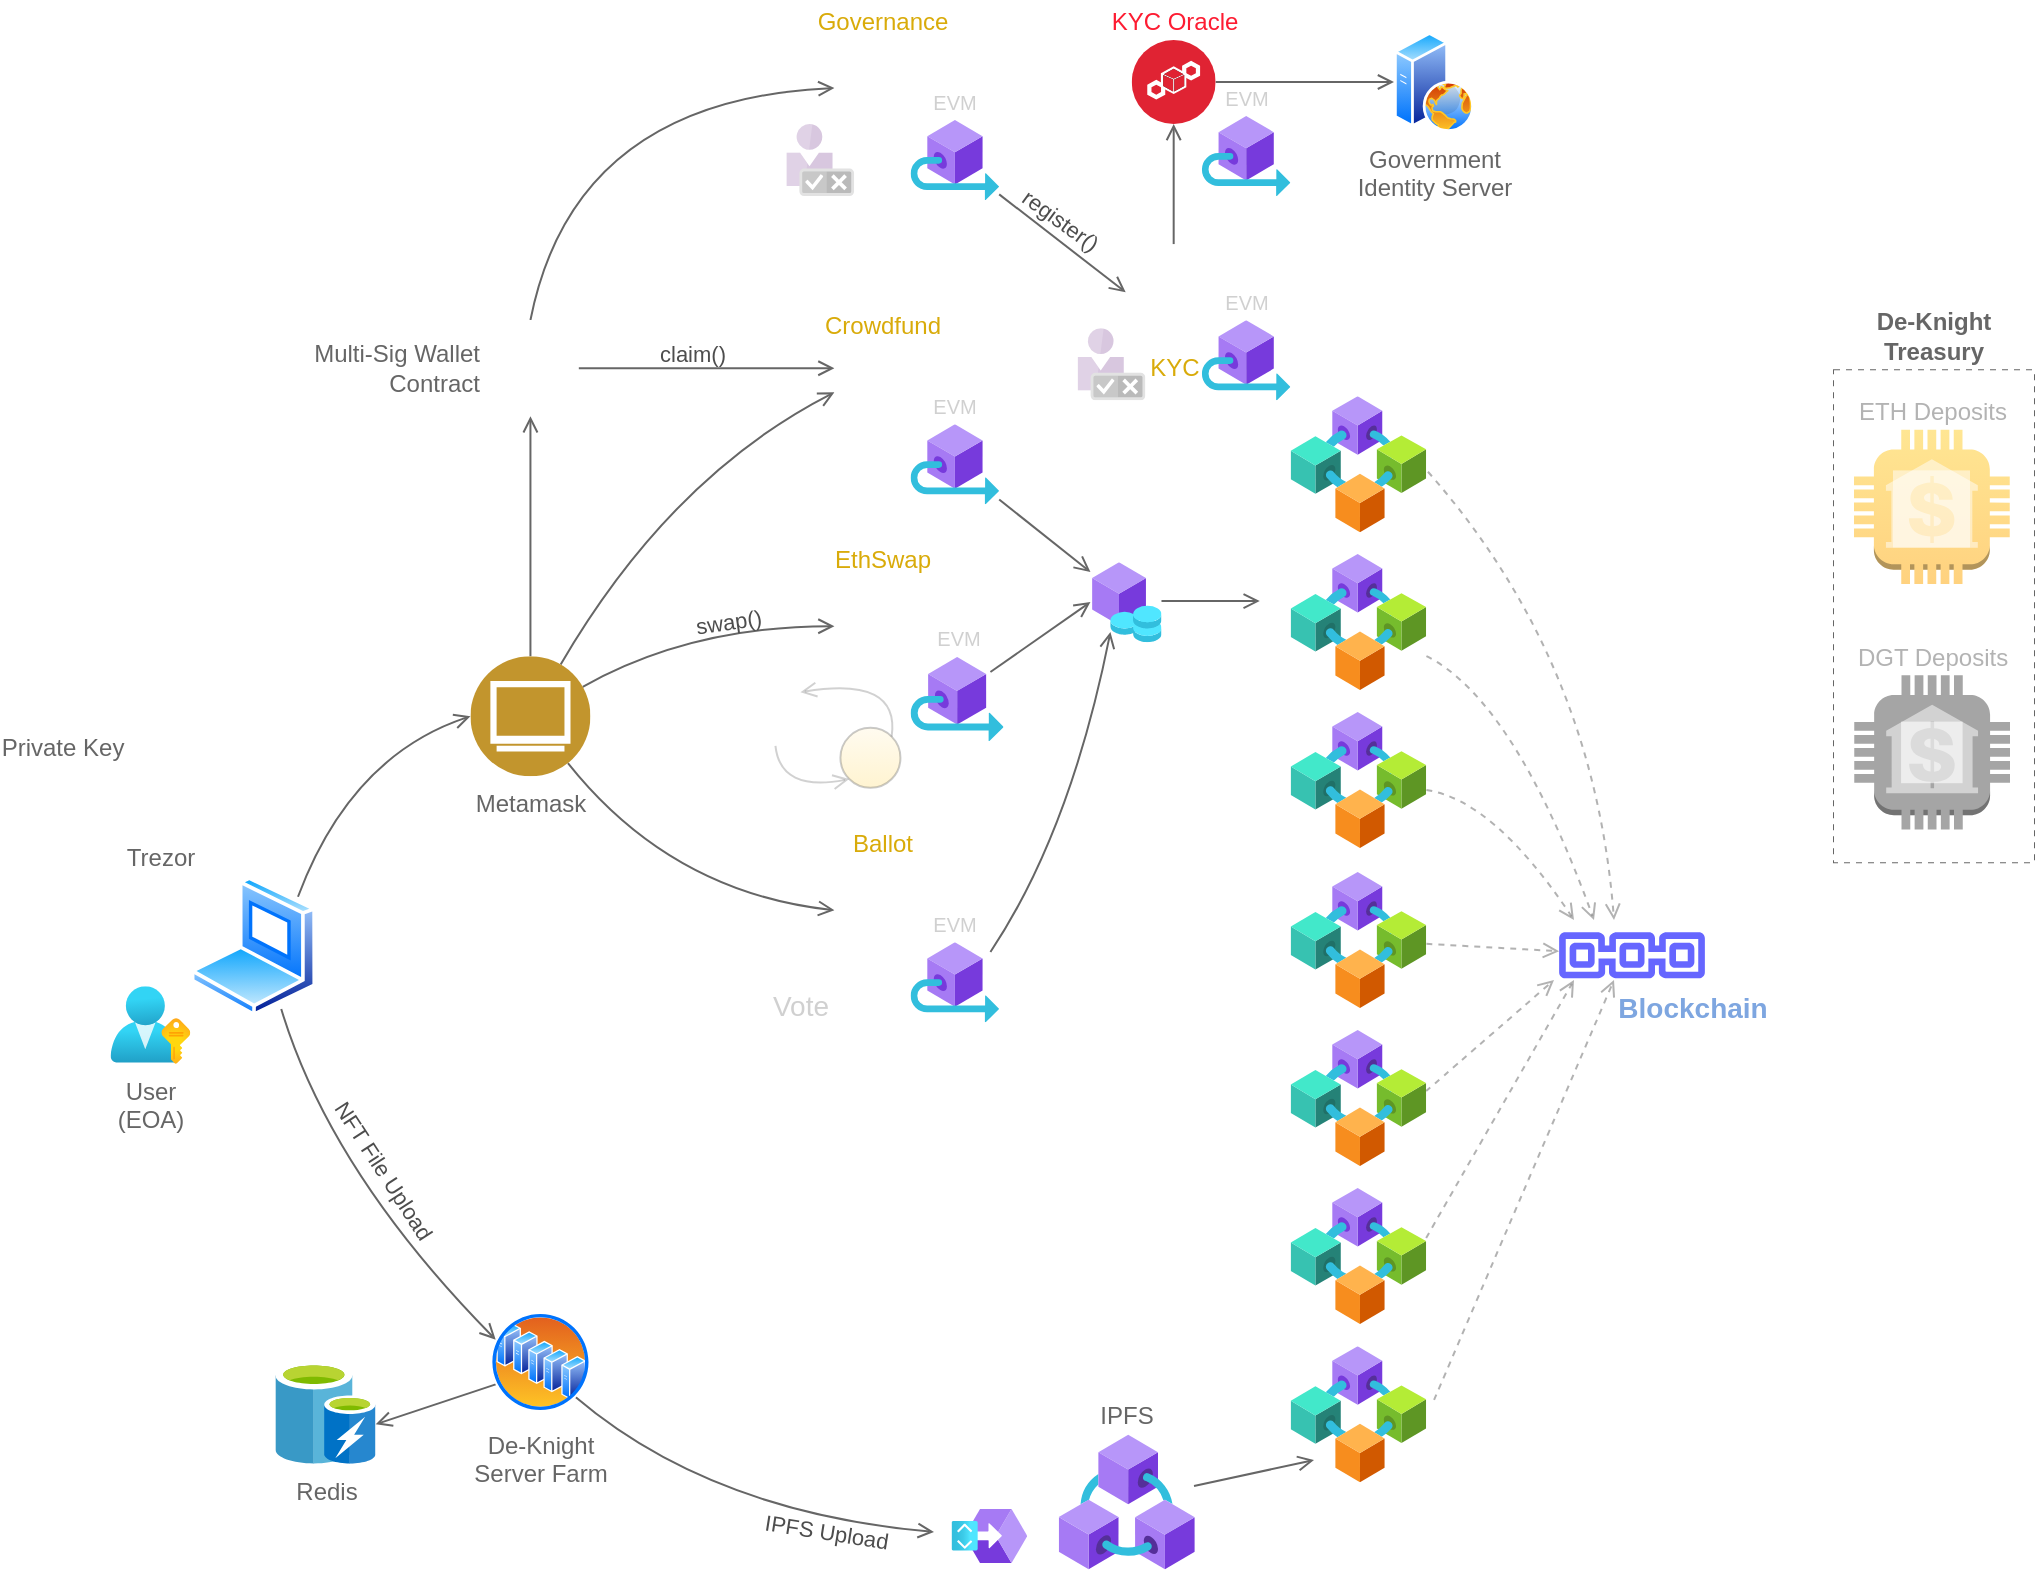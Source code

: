 <mxfile version="20.5.3" type="device"><diagram id="CzTbfuql-36a4De3iNGV" name="de-knight-architecture"><mxGraphModel dx="1221" dy="1475" grid="1" gridSize="10" guides="1" tooltips="1" connect="1" arrows="1" fold="1" page="1" pageScale="1" pageWidth="1169" pageHeight="827" math="0" shadow="0"><root><mxCell id="0"/><mxCell id="1" parent="0"/><mxCell id="tdxIL8HpgpXGs9-Mnloz-58" value="De-Knight&lt;br&gt;Treasury" style="rounded=0;whiteSpace=wrap;html=1;labelBackgroundColor=none;strokeColor=#666666;fontColor=#666666;fillColor=none;labelPosition=center;verticalLabelPosition=top;align=center;verticalAlign=bottom;dashed=1;fontStyle=1" vertex="1" parent="1"><mxGeometry x="1030" y="-624.87" width="100" height="246" as="geometry"/></mxCell><mxCell id="8PRdPqcWEEvDvs5QWRET-10" value="&lt;font&gt;EthSwap&lt;/font&gt;" style="shape=image;html=1;verticalAlign=bottom;verticalLabelPosition=top;labelBackgroundColor=#ffffff;imageAspect=0;aspect=fixed;image=https://cdn1.iconfinder.com/data/icons/business-488/128/12-128.png;imageBackground=default;imageBorder=none;fontColor=#D9AB0A;fontStyle=0;labelPosition=center;align=center;" parent="1" vertex="1"><mxGeometry x="530.22" y="-520.87" width="48" height="48" as="geometry"/></mxCell><mxCell id="tdxIL8HpgpXGs9-Mnloz-49" style="edgeStyle=none;curved=1;orthogonalLoop=1;jettySize=auto;html=1;entryX=0;entryY=0.25;entryDx=0;entryDy=0;strokeColor=#666666;fontColor=#4D4D4D;endArrow=open;endFill=0;spacingBottom=0;spacingTop=0;" edge="1" parent="1" source="8PRdPqcWEEvDvs5QWRET-11" target="tdxIL8HpgpXGs9-Mnloz-20"><mxGeometry relative="1" as="geometry"/></mxCell><mxCell id="tdxIL8HpgpXGs9-Mnloz-51" value="claim()" style="edgeLabel;html=1;align=center;verticalAlign=middle;resizable=0;points=[];fontColor=#4d4d4d;labelBackgroundColor=none;" vertex="1" connectable="0" parent="tdxIL8HpgpXGs9-Mnloz-49"><mxGeometry x="-0.342" y="-3" relative="1" as="geometry"><mxPoint x="14" y="-10" as="offset"/></mxGeometry></mxCell><mxCell id="tdxIL8HpgpXGs9-Mnloz-97" style="edgeStyle=none;curved=1;orthogonalLoop=1;jettySize=auto;html=1;exitX=0.5;exitY=0;exitDx=0;exitDy=0;entryX=0;entryY=0.5;entryDx=0;entryDy=0;strokeColor=#666666;fontSize=14;fontColor=#FD1C32;endArrow=open;endFill=0;" edge="1" parent="1" source="8PRdPqcWEEvDvs5QWRET-11" target="tdxIL8HpgpXGs9-Mnloz-94"><mxGeometry relative="1" as="geometry"><Array as="points"><mxPoint x="400" y="-760"/></Array></mxGeometry></mxCell><mxCell id="8PRdPqcWEEvDvs5QWRET-11" value="Multi-Sig Wallet&lt;br&gt;Contract" style="shape=image;html=1;verticalAlign=middle;verticalLabelPosition=middle;labelBackgroundColor=#ffffff;imageAspect=0;aspect=fixed;image=https://cdn4.iconfinder.com/data/icons/success-filloutline/64/paper-contract-document-files_and_folders-user-128.png;imageBackground=default;labelPosition=left;align=right;fontColor=#666666;" parent="1" vertex="1"><mxGeometry x="354.16" y="-650" width="48.13" height="48.13" as="geometry"/></mxCell><mxCell id="8PRdPqcWEEvDvs5QWRET-2" value="" style="aspect=fixed;html=1;points=[];align=center;image;fontSize=12;image=img/lib/azure2/blockchain/Azure_Token_Service.svg;fontColor=#666666;" parent="1" vertex="1"><mxGeometry x="659.04" y="-528.87" width="34.7" height="40" as="geometry"/></mxCell><mxCell id="tdxIL8HpgpXGs9-Mnloz-29" style="edgeStyle=none;curved=1;orthogonalLoop=1;jettySize=auto;html=1;strokeColor=#666666;fontColor=#D9AB0A;endArrow=open;endFill=0;" edge="1" parent="1"><mxGeometry relative="1" as="geometry"><mxPoint x="608.22" y="-474" as="sourcePoint"/><mxPoint x="658.22" y="-509" as="targetPoint"/></mxGeometry></mxCell><mxCell id="tdxIL8HpgpXGs9-Mnloz-2" value="EVM" style="aspect=fixed;html=1;points=[];align=center;image;fontSize=10;image=img/lib/azure2/blockchain/Outbound_Connection.svg;fontColor=#666666;fontStyle=0;verticalAlign=bottom;labelPosition=center;verticalLabelPosition=top;textOpacity=30;" vertex="1" parent="1"><mxGeometry x="568.22" y="-481.52" width="46.59" height="42" as="geometry"/></mxCell><mxCell id="tdxIL8HpgpXGs9-Mnloz-7" style="orthogonalLoop=1;jettySize=auto;html=1;entryX=0;entryY=0.5;entryDx=0;entryDy=0;fontColor=#D9AB0A;endArrow=open;endFill=0;strokeColor=#666666;curved=1;exitX=1;exitY=0;exitDx=0;exitDy=0;" edge="1" parent="1" source="tdxIL8HpgpXGs9-Mnloz-5" target="tdxIL8HpgpXGs9-Mnloz-6"><mxGeometry relative="1" as="geometry"><mxPoint x="258.22" y="-351.87" as="sourcePoint"/><Array as="points"><mxPoint x="288.22" y="-431.87"/></Array></mxGeometry></mxCell><mxCell id="tdxIL8HpgpXGs9-Mnloz-10" style="edgeStyle=none;orthogonalLoop=1;jettySize=auto;html=1;fontColor=#D9AB0A;endArrow=open;endFill=0;curved=1;strokeColor=#666666;entryX=0;entryY=0.25;entryDx=0;entryDy=0;exitX=0.75;exitY=1;exitDx=0;exitDy=0;" edge="1" parent="1" source="tdxIL8HpgpXGs9-Mnloz-5" target="tdxIL8HpgpXGs9-Mnloz-9"><mxGeometry relative="1" as="geometry"><mxPoint x="248.22" y="-321.87" as="sourcePoint"/><mxPoint x="248.22" y="-318.09" as="targetPoint"/><Array as="points"><mxPoint x="278.22" y="-224"/></Array></mxGeometry></mxCell><mxCell id="tdxIL8HpgpXGs9-Mnloz-17" value="NFT File Upload" style="edgeLabel;html=1;align=center;verticalAlign=middle;resizable=0;points=[];fontColor=#4D4D4D;labelBackgroundColor=none;rotation=57;" vertex="1" connectable="0" parent="tdxIL8HpgpXGs9-Mnloz-10"><mxGeometry x="-0.334" y="-18" relative="1" as="geometry"><mxPoint x="49" y="10" as="offset"/></mxGeometry></mxCell><mxCell id="tdxIL8HpgpXGs9-Mnloz-5" value="" style="aspect=fixed;perimeter=ellipsePerimeter;html=1;align=center;shadow=0;dashed=0;spacingTop=0;image;image=img/lib/active_directory/laptop_client.svg;fontColor=#666666;" vertex="1" parent="1"><mxGeometry x="208.22" y="-371.87" width="63" height="70" as="geometry"/></mxCell><mxCell id="tdxIL8HpgpXGs9-Mnloz-8" style="edgeStyle=none;orthogonalLoop=1;jettySize=auto;html=1;entryX=0;entryY=0.5;entryDx=0;entryDy=0;fontColor=#D9AB0A;endArrow=open;endFill=0;strokeColor=#666666;curved=1;" edge="1" parent="1" source="tdxIL8HpgpXGs9-Mnloz-6" target="8PRdPqcWEEvDvs5QWRET-10"><mxGeometry relative="1" as="geometry"><Array as="points"><mxPoint x="458.22" y="-496.87"/></Array></mxGeometry></mxCell><mxCell id="tdxIL8HpgpXGs9-Mnloz-106" value="swap()" style="edgeLabel;html=1;align=center;verticalAlign=middle;resizable=0;points=[];fontSize=11;fontColor=#4d4d4d;rotation=352;labelBackgroundColor=none;" vertex="1" connectable="0" parent="tdxIL8HpgpXGs9-Mnloz-8"><mxGeometry x="0.203" y="-7" relative="1" as="geometry"><mxPoint y="-9" as="offset"/></mxGeometry></mxCell><mxCell id="tdxIL8HpgpXGs9-Mnloz-21" style="edgeStyle=none;curved=1;orthogonalLoop=1;jettySize=auto;html=1;entryX=0;entryY=0.5;entryDx=0;entryDy=0;strokeColor=#666666;fontColor=#D9AB0A;endArrow=open;endFill=0;" edge="1" parent="1" source="tdxIL8HpgpXGs9-Mnloz-6" target="tdxIL8HpgpXGs9-Mnloz-20"><mxGeometry relative="1" as="geometry"><Array as="points"><mxPoint x="448.22" y="-571.87"/></Array></mxGeometry></mxCell><mxCell id="tdxIL8HpgpXGs9-Mnloz-50" style="edgeStyle=none;curved=1;orthogonalLoop=1;jettySize=auto;html=1;entryX=0.5;entryY=1;entryDx=0;entryDy=0;strokeColor=#666666;fontColor=#D9AB0A;endArrow=open;endFill=0;" edge="1" parent="1" source="tdxIL8HpgpXGs9-Mnloz-6" target="8PRdPqcWEEvDvs5QWRET-11"><mxGeometry relative="1" as="geometry"/></mxCell><mxCell id="tdxIL8HpgpXGs9-Mnloz-74" style="edgeStyle=none;curved=1;orthogonalLoop=1;jettySize=auto;html=1;strokeColor=#666666;fontSize=14;fontColor=#D45B07;endArrow=open;endFill=0;entryX=0;entryY=0.5;entryDx=0;entryDy=0;" edge="1" parent="1" source="tdxIL8HpgpXGs9-Mnloz-6" target="tdxIL8HpgpXGs9-Mnloz-71"><mxGeometry relative="1" as="geometry"><mxPoint x="494.389" y="-362.224" as="targetPoint"/><Array as="points"><mxPoint x="448.22" y="-364"/></Array></mxGeometry></mxCell><mxCell id="tdxIL8HpgpXGs9-Mnloz-6" value="Metamask" style="aspect=fixed;perimeter=ellipsePerimeter;html=1;align=center;shadow=0;dashed=0;fontColor=#666666;labelBackgroundColor=#ffffff;fontSize=12;spacingTop=0;image;image=img/lib/ibm/users/browser.svg;fontStyle=0;labelPosition=center;verticalLabelPosition=bottom;verticalAlign=top;" vertex="1" parent="1"><mxGeometry x="348.22" y="-481.87" width="60" height="60" as="geometry"/></mxCell><mxCell id="tdxIL8HpgpXGs9-Mnloz-11" style="edgeStyle=none;curved=1;orthogonalLoop=1;jettySize=auto;html=1;fontColor=#D9AB0A;endArrow=open;endFill=0;strokeColor=#666666;exitX=1;exitY=1;exitDx=0;exitDy=0;" edge="1" parent="1" source="tdxIL8HpgpXGs9-Mnloz-9"><mxGeometry relative="1" as="geometry"><mxPoint x="378.22" y="-171.87" as="sourcePoint"/><mxPoint x="580" y="-44" as="targetPoint"/><Array as="points"><mxPoint x="468.22" y="-54"/></Array></mxGeometry></mxCell><mxCell id="tdxIL8HpgpXGs9-Mnloz-12" value="IPFS Upload" style="edgeLabel;html=1;align=center;verticalAlign=middle;resizable=0;points=[];fontColor=#4D4D4D;rotation=9;" vertex="1" connectable="0" parent="tdxIL8HpgpXGs9-Mnloz-11"><mxGeometry x="0.05" y="11" relative="1" as="geometry"><mxPoint x="40" y="19" as="offset"/></mxGeometry></mxCell><mxCell id="tdxIL8HpgpXGs9-Mnloz-119" style="edgeStyle=none;curved=1;orthogonalLoop=1;jettySize=auto;html=1;strokeColor=#666666;fontSize=12;fontColor=#666666;endArrow=open;endFill=0;entryX=1.003;entryY=0.6;entryDx=0;entryDy=0;entryPerimeter=0;exitX=0;exitY=0.75;exitDx=0;exitDy=0;" edge="1" parent="1" source="tdxIL8HpgpXGs9-Mnloz-9" target="tdxIL8HpgpXGs9-Mnloz-118"><mxGeometry relative="1" as="geometry"><mxPoint x="400" y="-150" as="sourcePoint"/><mxPoint x="460" y="-180" as="targetPoint"/></mxGeometry></mxCell><mxCell id="tdxIL8HpgpXGs9-Mnloz-9" value="De-Knight&lt;br&gt;Server Farm" style="aspect=fixed;perimeter=ellipsePerimeter;html=1;align=center;shadow=0;dashed=0;spacingTop=3;image;image=img/lib/active_directory/server_farm.svg;fontColor=#666666;labelPosition=center;verticalLabelPosition=bottom;verticalAlign=top;" vertex="1" parent="1"><mxGeometry x="358.22" y="-154" width="50" height="50" as="geometry"/></mxCell><mxCell id="tdxIL8HpgpXGs9-Mnloz-1" value="" style="aspect=fixed;html=1;points=[];align=center;image;fontSize=12;image=img/lib/azure2/blockchain/Blockchain_Applications.svg;rotation=90;labelPosition=center;verticalLabelPosition=top;verticalAlign=bottom;" vertex="1" parent="1"><mxGeometry x="594.22" y="-61.0" width="27.05" height="38" as="geometry"/></mxCell><mxCell id="tdxIL8HpgpXGs9-Mnloz-20" value="&lt;font&gt;Crowdfund&lt;/font&gt;" style="shape=image;html=1;verticalAlign=bottom;verticalLabelPosition=top;labelBackgroundColor=#ffffff;imageAspect=0;aspect=fixed;image=https://cdn1.iconfinder.com/data/icons/business-488/128/12-128.png;imageBackground=default;imageBorder=none;fontColor=#D9AB0A;fontStyle=0;labelPosition=center;align=center;" vertex="1" parent="1"><mxGeometry x="530.22" y="-637.87" width="48" height="48" as="geometry"/></mxCell><mxCell id="tdxIL8HpgpXGs9-Mnloz-30" style="edgeStyle=none;curved=1;orthogonalLoop=1;jettySize=auto;html=1;strokeColor=#666666;fontColor=#D9AB0A;endArrow=open;endFill=0;" edge="1" parent="1" source="tdxIL8HpgpXGs9-Mnloz-22"><mxGeometry relative="1" as="geometry"><mxPoint x="658.22" y="-524" as="targetPoint"/></mxGeometry></mxCell><mxCell id="tdxIL8HpgpXGs9-Mnloz-22" value="EVM" style="aspect=fixed;html=1;points=[];align=center;image;fontSize=10;image=img/lib/azure2/blockchain/Outbound_Connection.svg;fontColor=#666666;fontStyle=0;verticalAlign=bottom;labelPosition=center;verticalLabelPosition=top;textOpacity=30;" vertex="1" parent="1"><mxGeometry x="568.22" y="-597.87" width="44.38" height="40" as="geometry"/></mxCell><mxCell id="tdxIL8HpgpXGs9-Mnloz-112" style="edgeStyle=none;curved=1;orthogonalLoop=1;jettySize=auto;html=1;dashed=1;strokeColor=#666666;fontSize=12;fontColor=#7EA6E0;endArrow=open;endFill=0;opacity=50;" edge="1" parent="1" source="8PRdPqcWEEvDvs5QWRET-1" target="tdxIL8HpgpXGs9-Mnloz-24"><mxGeometry relative="1" as="geometry"/></mxCell><mxCell id="8PRdPqcWEEvDvs5QWRET-1" value="" style="aspect=fixed;html=1;points=[];align=center;image;fontSize=12;image=img/lib/azure2/blockchain/Consortium.svg;" parent="1" vertex="1"><mxGeometry x="758.22" y="-374" width="68" height="68" as="geometry"/></mxCell><mxCell id="tdxIL8HpgpXGs9-Mnloz-111" style="edgeStyle=none;curved=1;orthogonalLoop=1;jettySize=auto;html=1;dashed=1;strokeColor=#666666;fontSize=12;fontColor=#7EA6E0;endArrow=open;endFill=0;opacity=50;" edge="1" parent="1" source="8PRdPqcWEEvDvs5QWRET-18"><mxGeometry relative="1" as="geometry"><mxPoint x="900" y="-350" as="targetPoint"/><Array as="points"><mxPoint x="860" y="-410"/></Array></mxGeometry></mxCell><mxCell id="8PRdPqcWEEvDvs5QWRET-18" value="" style="aspect=fixed;html=1;points=[];align=center;image;fontSize=12;image=img/lib/azure2/blockchain/Consortium.svg;" parent="1" vertex="1"><mxGeometry x="758.22" y="-454" width="68" height="68" as="geometry"/></mxCell><mxCell id="tdxIL8HpgpXGs9-Mnloz-110" style="edgeStyle=none;curved=1;orthogonalLoop=1;jettySize=auto;html=1;dashed=1;strokeColor=#666666;fontSize=12;fontColor=#7EA6E0;endArrow=open;endFill=0;opacity=50;" edge="1" parent="1" source="8PRdPqcWEEvDvs5QWRET-17"><mxGeometry relative="1" as="geometry"><mxPoint x="910" y="-350" as="targetPoint"/><Array as="points"><mxPoint x="870" y="-460"/></Array></mxGeometry></mxCell><mxCell id="8PRdPqcWEEvDvs5QWRET-17" value="" style="aspect=fixed;html=1;points=[];align=center;image;fontSize=12;image=img/lib/azure2/blockchain/Consortium.svg;" parent="1" vertex="1"><mxGeometry x="758.22" y="-533" width="68" height="68" as="geometry"/></mxCell><mxCell id="tdxIL8HpgpXGs9-Mnloz-113" style="edgeStyle=none;curved=1;orthogonalLoop=1;jettySize=auto;html=1;dashed=1;strokeColor=#666666;fontSize=12;fontColor=#7EA6E0;endArrow=open;endFill=0;opacity=50;exitX=0.998;exitY=0.449;exitDx=0;exitDy=0;exitPerimeter=0;" edge="1" parent="1" source="syoWLXgU4o35DfLKHnBd-1"><mxGeometry relative="1" as="geometry"><mxPoint x="890" y="-320" as="targetPoint"/></mxGeometry></mxCell><mxCell id="syoWLXgU4o35DfLKHnBd-1" value="" style="aspect=fixed;html=1;points=[];align=center;image;fontSize=12;image=img/lib/azure2/blockchain/Consortium.svg;" parent="1" vertex="1"><mxGeometry x="758.22" y="-295" width="68" height="68" as="geometry"/></mxCell><mxCell id="tdxIL8HpgpXGs9-Mnloz-109" style="edgeStyle=none;curved=1;orthogonalLoop=1;jettySize=auto;html=1;strokeColor=#666666;fontSize=12;fontColor=#7EA6E0;endArrow=open;endFill=0;dashed=1;opacity=50;exitX=1.011;exitY=0.555;exitDx=0;exitDy=0;exitPerimeter=0;" edge="1" parent="1" source="8PRdPqcWEEvDvs5QWRET-16"><mxGeometry relative="1" as="geometry"><mxPoint x="920" y="-350" as="targetPoint"/><Array as="points"><mxPoint x="910" y="-480"/></Array></mxGeometry></mxCell><mxCell id="8PRdPqcWEEvDvs5QWRET-16" value="" style="aspect=fixed;html=1;points=[];align=center;image;fontSize=12;image=img/lib/azure2/blockchain/Consortium.svg;" parent="1" vertex="1"><mxGeometry x="758.22" y="-611.87" width="68" height="68" as="geometry"/></mxCell><mxCell id="tdxIL8HpgpXGs9-Mnloz-23" value="IPFS" style="aspect=fixed;html=1;points=[];align=center;image;fontSize=12;image=img/lib/azure2/blockchain/Azure_Blockchain_Service.svg;labelBackgroundColor=none;fontColor=#666666;labelPosition=center;verticalLabelPosition=top;verticalAlign=bottom;" vertex="1" parent="1"><mxGeometry x="642.39" y="-93.0" width="68" height="68" as="geometry"/></mxCell><mxCell id="tdxIL8HpgpXGs9-Mnloz-24" value="Blockchain" style="sketch=0;outlineConnect=0;fontColor=#7EA6E0;gradientColor=none;fillColor=#6666FF;strokeColor=none;dashed=0;verticalLabelPosition=bottom;verticalAlign=top;align=center;html=1;fontSize=14;fontStyle=1;aspect=fixed;shape=mxgraph.aws4.blockchain_resource;labelBackgroundColor=none;labelPosition=center;spacingLeft=60;" vertex="1" parent="1"><mxGeometry x="890" y="-343.85" width="78" height="23" as="geometry"/></mxCell><mxCell id="tdxIL8HpgpXGs9-Mnloz-32" value="Private Key" style="shape=image;html=1;verticalAlign=bottom;verticalLabelPosition=top;labelBackgroundColor=#ffffff;imageAspect=0;aspect=fixed;image=https://cdn1.iconfinder.com/data/icons/cryptocurrency-blockchain-fintech-free/32/Cryptocurrency_digital_contract-128.png;fontColor=#666666;labelPosition=center;align=center;" vertex="1" parent="1"><mxGeometry x="120" y="-427.09" width="48.22" height="48.22" as="geometry"/></mxCell><mxCell id="tdxIL8HpgpXGs9-Mnloz-34" value="Trezor" style="shape=image;html=1;verticalAlign=bottom;verticalLabelPosition=top;labelBackgroundColor=#ffffff;imageAspect=0;aspect=fixed;image=https://cdn1.iconfinder.com/data/icons/CrystalClear/128x128/devices/usbpendrive_unmount.png;fontColor=#666666;labelPosition=center;align=center;" vertex="1" parent="1"><mxGeometry x="177" y="-371.87" width="31.22" height="31.22" as="geometry"/></mxCell><mxCell id="tdxIL8HpgpXGs9-Mnloz-48" value="" style="shape=image;html=1;verticalAlign=top;verticalLabelPosition=bottom;labelBackgroundColor=#ffffff;imageAspect=0;aspect=fixed;image=https://cdn3.iconfinder.com/data/icons/currency-and-cryptocurrency-signs/64/cryptocurrency_blockchain_Ethereum_ETH-128.png;fontColor=#D9AB0A;opacity=40;" vertex="1" parent="1"><mxGeometry x="258.22" y="-449.87" width="35" height="35" as="geometry"/></mxCell><mxCell id="tdxIL8HpgpXGs9-Mnloz-56" value="User&lt;br&gt;(EOA)" style="aspect=fixed;html=1;points=[];align=center;image;fontSize=12;image=img/lib/azure2/azure_stack/User_Subscriptions.svg;labelBackgroundColor=none;strokeColor=#FF0000;fontColor=#666666;" vertex="1" parent="1"><mxGeometry x="168.22" y="-316.91" width="40" height="38.82" as="geometry"/></mxCell><mxCell id="tdxIL8HpgpXGs9-Mnloz-64" value="" style="group;fillColor=default;container=0;" vertex="1" connectable="0" parent="1"><mxGeometry x="1030" y="-624.87" width="100" height="246" as="geometry"/></mxCell><mxCell id="E9E_RVEKS9jWcRd-gd_T-1" value="" style="group" parent="1" vertex="1" connectable="0"><mxGeometry x="1040.13" y="-472.351" width="77.87" height="77.121" as="geometry"/></mxCell><mxCell id="8PRdPqcWEEvDvs5QWRET-6" value="&lt;font color=&quot;#b3b3b3&quot;&gt;DGT Deposits&lt;/font&gt;" style="outlineConnect=0;dashed=0;verticalLabelPosition=top;verticalAlign=bottom;align=center;html=1;shape=mxgraph.aws3.bank;fillColor=#4D4D4D;strokeColor=#000000;opacity=50;labelPosition=center;" parent="E9E_RVEKS9jWcRd-gd_T-1" vertex="1"><mxGeometry width="77.87" height="77.121" as="geometry"/></mxCell><mxCell id="8PRdPqcWEEvDvs5QWRET-25" value="" style="shape=image;html=1;verticalAlign=top;verticalLabelPosition=bottom;labelBackgroundColor=#ffffff;imageAspect=0;aspect=fixed;image=https://cdn2.iconfinder.com/data/icons/harry-potter-solid-collection/60/50_-_Harry_Potter_-_Solid_-_Knight_Chess_Piece-128.png;imageBackground=default;opacity=60;" parent="E9E_RVEKS9jWcRd-gd_T-1" vertex="1"><mxGeometry x="23.4" y="23.175" width="30.771" height="30.771" as="geometry"/></mxCell><mxCell id="E9E_RVEKS9jWcRd-gd_T-15" value="&lt;font color=&quot;#b3b3b3&quot;&gt;ETH Deposits&lt;/font&gt;" style="outlineConnect=0;dashed=0;verticalLabelPosition=top;verticalAlign=bottom;align=center;html=1;shape=mxgraph.aws3.bank;fillColor=#ffcd28;strokeColor=#d79b00;gradientColor=#ffa500;opacity=50;labelPosition=center;" parent="1" vertex="1"><mxGeometry x="1040" y="-595.089" width="77.87" height="77.121" as="geometry"/></mxCell><mxCell id="8PRdPqcWEEvDvs5QWRET-22" value="" style="shape=image;html=1;verticalAlign=top;verticalLabelPosition=bottom;labelBackgroundColor=#ffffff;imageAspect=0;aspect=fixed;image=https://cdn3.iconfinder.com/data/icons/currency-and-cryptocurrency-signs/64/cryptocurrency_blockchain_Ethereum_ETH-128.png;imageBackground=default;opacity=50;" parent="1" vertex="1"><mxGeometry x="1059.49" y="-574.786" width="38.506" height="38.506" as="geometry"/></mxCell><mxCell id="tdxIL8HpgpXGs9-Mnloz-66" style="edgeStyle=none;curved=1;orthogonalLoop=1;jettySize=auto;html=1;strokeColor=#666666;fontColor=#D9AB0A;endArrow=open;endFill=0;" edge="1" parent="1"><mxGeometry relative="1" as="geometry"><mxPoint x="693.74" y="-509.46" as="sourcePoint"/><mxPoint x="742.87" y="-509.46" as="targetPoint"/></mxGeometry></mxCell><mxCell id="tdxIL8HpgpXGs9-Mnloz-70" style="edgeStyle=none;curved=1;orthogonalLoop=1;jettySize=auto;html=1;strokeColor=#666666;fontColor=#D9AB0A;endArrow=open;endFill=0;" edge="1" parent="1"><mxGeometry relative="1" as="geometry"><mxPoint x="710" y="-67" as="sourcePoint"/><mxPoint x="770" y="-80" as="targetPoint"/></mxGeometry></mxCell><mxCell id="tdxIL8HpgpXGs9-Mnloz-71" value="&lt;font&gt;Ballot&lt;br&gt;&lt;/font&gt;" style="shape=image;html=1;verticalAlign=bottom;verticalLabelPosition=top;labelBackgroundColor=#ffffff;imageAspect=0;aspect=fixed;image=https://cdn1.iconfinder.com/data/icons/business-488/128/12-128.png;imageBackground=default;imageBorder=none;fontColor=#D9AB0A;fontStyle=0;labelPosition=center;align=center;" vertex="1" parent="1"><mxGeometry x="530.22" y="-378.87" width="48" height="48" as="geometry"/></mxCell><mxCell id="tdxIL8HpgpXGs9-Mnloz-80" style="edgeStyle=none;curved=1;orthogonalLoop=1;jettySize=auto;html=1;strokeColor=#666666;fontSize=14;fontColor=#666666;endArrow=open;endFill=0;" edge="1" parent="1"><mxGeometry relative="1" as="geometry"><mxPoint x="608.22" y="-334" as="sourcePoint"/><mxPoint x="668.22" y="-494" as="targetPoint"/><Array as="points"><mxPoint x="648.22" y="-394"/></Array></mxGeometry></mxCell><mxCell id="tdxIL8HpgpXGs9-Mnloz-72" value="EVM" style="aspect=fixed;html=1;points=[];align=center;image;fontSize=10;image=img/lib/azure2/blockchain/Outbound_Connection.svg;fontColor=#666666;fontStyle=0;verticalAlign=bottom;labelPosition=center;verticalLabelPosition=top;textOpacity=30;" vertex="1" parent="1"><mxGeometry x="568.22" y="-338.87" width="44.38" height="40" as="geometry"/></mxCell><mxCell id="tdxIL8HpgpXGs9-Mnloz-76" value="Vote" style="shape=image;html=1;verticalAlign=top;verticalLabelPosition=bottom;labelBackgroundColor=#ffffff;imageAspect=0;aspect=fixed;image=https://cdn0.iconfinder.com/data/icons/Free-PSD-blogging-icons-Bimbilini/64/thumbs_up.png;dashed=1;strokeColor=#666666;fontSize=14;fontColor=#666666;fillColor=#D45B07;opacity=30;spacingTop=-7;textOpacity=30;" vertex="1" parent="1"><mxGeometry x="496.22" y="-349.35" width="34" height="34" as="geometry"/></mxCell><mxCell id="tdxIL8HpgpXGs9-Mnloz-36" value="" style="group;opacity=30;textOpacity=30;" vertex="1" connectable="0" parent="1"><mxGeometry x="533.22" y="-446.09" width="40" height="40" as="geometry"/></mxCell><mxCell id="tdxIL8HpgpXGs9-Mnloz-46" value="" style="group;opacity=30;textOpacity=30;" vertex="1" connectable="0" parent="tdxIL8HpgpXGs9-Mnloz-36"><mxGeometry width="30" height="30" as="geometry"/></mxCell><mxCell id="E9E_RVEKS9jWcRd-gd_T-7" value="" style="ellipse;whiteSpace=wrap;html=1;strokeColor=#4D4D4D;fillColor=#fff2cc;gradientColor=#ffd966;container=0;opacity=30;textOpacity=30;" parent="tdxIL8HpgpXGs9-Mnloz-46" vertex="1"><mxGeometry width="30" height="30" as="geometry"/></mxCell><mxCell id="E9E_RVEKS9jWcRd-gd_T-6" value="" style="shape=image;html=1;verticalAlign=top;verticalLabelPosition=bottom;labelBackgroundColor=#ffffff;imageAspect=0;aspect=fixed;image=https://cdn2.iconfinder.com/data/icons/harry-potter-outline-collection-1/60/50_-_Harry_Potter_-_Outline_-_Knight_Chess_Piece-128.png;strokeColor=#000000;fillColor=#4D4D4D;container=0;opacity=30;textOpacity=30;" parent="tdxIL8HpgpXGs9-Mnloz-46" vertex="1"><mxGeometry x="5" y="5" width="20" height="20" as="geometry"/></mxCell><mxCell id="tdxIL8HpgpXGs9-Mnloz-43" value="" style="endArrow=open;html=1;strokeColor=#666666;fontColor=#D9AB0A;curved=1;endFill=0;entryX=0;entryY=1;entryDx=0;entryDy=0;exitX=0.5;exitY=1;exitDx=0;exitDy=0;opacity=30;textOpacity=30;" edge="1" parent="1" source="8PRdPqcWEEvDvs5QWRET-12" target="E9E_RVEKS9jWcRd-gd_T-7"><mxGeometry width="50" height="50" relative="1" as="geometry"><mxPoint x="503.22" y="-426.09" as="sourcePoint"/><mxPoint x="543.22" y="-403.87" as="targetPoint"/><Array as="points"><mxPoint x="503.22" y="-413.87"/></Array></mxGeometry></mxCell><mxCell id="8PRdPqcWEEvDvs5QWRET-12" value="" style="shape=image;html=1;verticalAlign=top;verticalLabelPosition=bottom;labelBackgroundColor=#ffffff;imageAspect=0;aspect=fixed;image=https://cdn3.iconfinder.com/data/icons/currency-and-cryptocurrency-signs/64/cryptocurrency_blockchain_Ethereum_ETH-128.png;container=0;opacity=40;" parent="1" vertex="1"><mxGeometry x="483.22" y="-472.09" width="35" height="35" as="geometry"/></mxCell><mxCell id="tdxIL8HpgpXGs9-Mnloz-44" value="" style="endArrow=open;html=1;strokeColor=#666666;fontColor=#D9AB0A;curved=1;endFill=0;exitX=1;exitY=0;exitDx=0;exitDy=0;opacity=30;textOpacity=30;" edge="1" parent="1" source="E9E_RVEKS9jWcRd-gd_T-7"><mxGeometry width="50" height="50" relative="1" as="geometry"><mxPoint x="553.22" y="-432.09" as="sourcePoint"/><mxPoint x="513.22" y="-463.87" as="targetPoint"/><Array as="points"><mxPoint x="563.22" y="-472.09"/></Array></mxGeometry></mxCell><mxCell id="tdxIL8HpgpXGs9-Mnloz-79" value="" style="shape=image;html=1;verticalAlign=top;verticalLabelPosition=bottom;labelBackgroundColor=#ffffff;imageAspect=0;aspect=fixed;image=https://cdn0.iconfinder.com/data/icons/business-startup-10/50/63-128.png;dashed=1;strokeColor=#666666;fontSize=14;fontColor=#666666;fillColor=#D45B07;opacity=40;" vertex="1" parent="1"><mxGeometry x="494.22" y="-605.87" width="38" height="38" as="geometry"/></mxCell><mxCell id="tdxIL8HpgpXGs9-Mnloz-117" style="edgeStyle=none;curved=1;orthogonalLoop=1;jettySize=auto;html=1;dashed=1;strokeColor=#666666;fontSize=12;fontColor=#7EA6E0;endArrow=open;endFill=0;opacity=50;exitX=1.056;exitY=0.395;exitDx=0;exitDy=0;exitPerimeter=0;" edge="1" parent="1" source="tdxIL8HpgpXGs9-Mnloz-81"><mxGeometry relative="1" as="geometry"><mxPoint x="920" y="-320" as="targetPoint"/></mxGeometry></mxCell><mxCell id="tdxIL8HpgpXGs9-Mnloz-81" value="" style="aspect=fixed;html=1;points=[];align=center;image;fontSize=12;image=img/lib/azure2/blockchain/Consortium.svg;" vertex="1" parent="1"><mxGeometry x="758.22" y="-136.87" width="68" height="68" as="geometry"/></mxCell><mxCell id="tdxIL8HpgpXGs9-Mnloz-115" style="edgeStyle=none;curved=1;orthogonalLoop=1;jettySize=auto;html=1;dashed=1;strokeColor=#666666;fontSize=12;fontColor=#7EA6E0;endArrow=open;endFill=0;opacity=50;exitX=0.998;exitY=0.367;exitDx=0;exitDy=0;exitPerimeter=0;" edge="1" parent="1" source="tdxIL8HpgpXGs9-Mnloz-82"><mxGeometry relative="1" as="geometry"><mxPoint x="900" y="-320" as="targetPoint"/></mxGeometry></mxCell><mxCell id="tdxIL8HpgpXGs9-Mnloz-82" value="" style="aspect=fixed;html=1;points=[];align=center;image;fontSize=12;image=img/lib/azure2/blockchain/Consortium.svg;" vertex="1" parent="1"><mxGeometry x="758.22" y="-216" width="68" height="68" as="geometry"/></mxCell><mxCell id="tdxIL8HpgpXGs9-Mnloz-85" value="" style="sketch=0;aspect=fixed;html=1;points=[];align=center;image;fontSize=12;image=img/lib/mscae/Customer_Lockbox.svg;dashed=1;labelBackgroundColor=none;strokeColor=#666666;fontColor=#666666;fillColor=#D45B07;opacity=30;" vertex="1" parent="1"><mxGeometry x="651.84" y="-645.87" width="33.84" height="36" as="geometry"/></mxCell><mxCell id="tdxIL8HpgpXGs9-Mnloz-98" style="edgeStyle=none;curved=1;orthogonalLoop=1;jettySize=auto;html=1;entryX=0.5;entryY=1;entryDx=0;entryDy=0;strokeColor=#666666;fontSize=14;fontColor=#FD1C32;endArrow=open;endFill=0;" edge="1" parent="1" source="tdxIL8HpgpXGs9-Mnloz-86" target="tdxIL8HpgpXGs9-Mnloz-91"><mxGeometry relative="1" as="geometry"/></mxCell><mxCell id="tdxIL8HpgpXGs9-Mnloz-86" value="&lt;font&gt;KYC&lt;br&gt;&lt;/font&gt;" style="shape=image;html=1;verticalAlign=top;verticalLabelPosition=bottom;labelBackgroundColor=#ffffff;imageAspect=0;aspect=fixed;image=https://cdn1.iconfinder.com/data/icons/business-488/128/12-128.png;imageBackground=default;imageBorder=none;fontColor=#D9AB0A;fontStyle=0;labelPosition=center;align=center;" vertex="1" parent="1"><mxGeometry x="675.84" y="-687.87" width="48" height="48" as="geometry"/></mxCell><mxCell id="tdxIL8HpgpXGs9-Mnloz-87" value="EVM" style="aspect=fixed;html=1;points=[];align=center;image;fontSize=10;image=img/lib/azure2/blockchain/Outbound_Connection.svg;fontColor=#666666;fontStyle=0;verticalAlign=bottom;labelPosition=center;verticalLabelPosition=top;textOpacity=30;" vertex="1" parent="1"><mxGeometry x="713.84" y="-649.87" width="44.38" height="40" as="geometry"/></mxCell><mxCell id="tdxIL8HpgpXGs9-Mnloz-90" value="Government&lt;br style=&quot;font-size: 12px;&quot;&gt;Identity Server" style="aspect=fixed;perimeter=ellipsePerimeter;html=1;align=center;shadow=0;dashed=0;spacingTop=0;image;image=img/lib/active_directory/web_server.svg;labelBackgroundColor=none;strokeColor=#666666;fontSize=12;fontColor=#666666;fillColor=#D45B07;" vertex="1" parent="1"><mxGeometry x="810" y="-794" width="40" height="50" as="geometry"/></mxCell><mxCell id="tdxIL8HpgpXGs9-Mnloz-99" style="edgeStyle=none;curved=1;orthogonalLoop=1;jettySize=auto;html=1;entryX=0;entryY=0.5;entryDx=0;entryDy=0;strokeColor=#666666;fontSize=14;fontColor=#FD1C32;endArrow=open;endFill=0;" edge="1" parent="1" source="tdxIL8HpgpXGs9-Mnloz-91" target="tdxIL8HpgpXGs9-Mnloz-90"><mxGeometry relative="1" as="geometry"/></mxCell><mxCell id="tdxIL8HpgpXGs9-Mnloz-91" value="KYC Oracle" style="aspect=fixed;perimeter=ellipsePerimeter;html=1;align=center;shadow=0;dashed=0;fontColor=#FD1C32;labelBackgroundColor=#ffffff;fontSize=12;spacingTop=3;image;image=img/lib/ibm/security/blockchain_security_service.svg;strokeColor=#666666;fillColor=#D45B07;labelPosition=center;verticalLabelPosition=top;verticalAlign=bottom;" vertex="1" parent="1"><mxGeometry x="678.84" y="-790.0" width="42" height="42" as="geometry"/></mxCell><mxCell id="tdxIL8HpgpXGs9-Mnloz-93" value="" style="sketch=0;aspect=fixed;html=1;points=[];align=center;image;fontSize=12;image=img/lib/mscae/Customer_Lockbox.svg;dashed=1;labelBackgroundColor=none;strokeColor=#666666;fontColor=#666666;fillColor=#D45B07;opacity=30;" vertex="1" parent="1"><mxGeometry x="506.22" y="-748" width="33.84" height="36" as="geometry"/></mxCell><mxCell id="tdxIL8HpgpXGs9-Mnloz-94" value="&lt;font&gt;Governance&lt;br&gt;&lt;/font&gt;" style="shape=image;html=1;verticalAlign=bottom;verticalLabelPosition=top;labelBackgroundColor=#ffffff;imageAspect=0;aspect=fixed;image=https://cdn1.iconfinder.com/data/icons/business-488/128/12-128.png;imageBackground=default;imageBorder=none;fontColor=#D9AB0A;fontStyle=0;labelPosition=center;align=center;" vertex="1" parent="1"><mxGeometry x="530.22" y="-790" width="48" height="48" as="geometry"/></mxCell><mxCell id="tdxIL8HpgpXGs9-Mnloz-96" value="" style="edgeStyle=none;curved=1;orthogonalLoop=1;jettySize=auto;html=1;entryX=0;entryY=0.5;entryDx=0;entryDy=0;strokeColor=#666666;fontSize=11;fontColor=#4D4D4D;endArrow=open;endFill=0;" edge="1" parent="1" source="tdxIL8HpgpXGs9-Mnloz-95" target="tdxIL8HpgpXGs9-Mnloz-86"><mxGeometry x="-0.306" y="-7" relative="1" as="geometry"><mxPoint x="-1" as="offset"/></mxGeometry></mxCell><mxCell id="tdxIL8HpgpXGs9-Mnloz-103" value="register()" style="edgeLabel;html=1;align=center;verticalAlign=middle;resizable=0;points=[];fontSize=11;fontColor=#4D4D4D;rotation=36;" vertex="1" connectable="0" parent="tdxIL8HpgpXGs9-Mnloz-96"><mxGeometry x="-0.427" y="2" relative="1" as="geometry"><mxPoint x="11" as="offset"/></mxGeometry></mxCell><mxCell id="tdxIL8HpgpXGs9-Mnloz-95" value="EVM" style="aspect=fixed;html=1;points=[];align=center;image;fontSize=10;image=img/lib/azure2/blockchain/Outbound_Connection.svg;fontColor=#666666;fontStyle=0;verticalAlign=bottom;labelPosition=center;verticalLabelPosition=top;textOpacity=30;" vertex="1" parent="1"><mxGeometry x="568.22" y="-750" width="44.38" height="40" as="geometry"/></mxCell><mxCell id="tdxIL8HpgpXGs9-Mnloz-100" value="EVM" style="aspect=fixed;html=1;points=[];align=center;image;fontSize=10;image=img/lib/azure2/blockchain/Outbound_Connection.svg;fontColor=#666666;fontStyle=0;verticalAlign=bottom;labelPosition=center;verticalLabelPosition=top;textOpacity=30;" vertex="1" parent="1"><mxGeometry x="713.84" y="-752" width="44.38" height="40" as="geometry"/></mxCell><mxCell id="tdxIL8HpgpXGs9-Mnloz-108" value="" style="shape=image;html=1;verticalAlign=top;verticalLabelPosition=bottom;labelBackgroundColor=#ffffff;imageAspect=0;aspect=fixed;image=https://cdn4.iconfinder.com/data/icons/ios-web-user-interface-multi-circle-flat-vol-3/512/Bank_building_government_house_real_estate_panteon-128.png;dashed=1;strokeColor=#666666;fontSize=11;fontColor=#4d4d4d;fillColor=#D45B07;opacity=30;" vertex="1" parent="1"><mxGeometry x="840" y="-810" width="44" height="44" as="geometry"/></mxCell><mxCell id="tdxIL8HpgpXGs9-Mnloz-118" value="Redis" style="sketch=0;aspect=fixed;html=1;points=[];align=center;image;fontSize=12;image=img/lib/mscae/Cache_including_Redis.svg;dashed=1;labelBackgroundColor=none;strokeColor=#666666;fontColor=#666666;fillColor=#6666FF;labelPosition=center;verticalLabelPosition=bottom;verticalAlign=top;" vertex="1" parent="1"><mxGeometry x="250.72" y="-127.87" width="50" height="50" as="geometry"/></mxCell><mxCell id="tdxIL8HpgpXGs9-Mnloz-120" value="" style="shape=image;html=1;verticalAlign=top;verticalLabelPosition=bottom;labelBackgroundColor=#ffffff;imageAspect=0;aspect=fixed;image=https://cdn2.iconfinder.com/data/icons/shopping-elements-6/64/26-Messages_Box-128.png;dashed=1;strokeColor=#666666;fontSize=12;fontColor=#666666;fillColor=#6666FF;imageBackground=none;" vertex="1" parent="1"><mxGeometry x="380" y="-680.74" width="42.87" height="42.87" as="geometry"/></mxCell></root></mxGraphModel></diagram></mxfile>